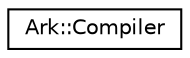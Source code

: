 digraph "Graphical Class Hierarchy"
{
 // INTERACTIVE_SVG=YES
 // LATEX_PDF_SIZE
  edge [fontname="Helvetica",fontsize="10",labelfontname="Helvetica",labelfontsize="10"];
  node [fontname="Helvetica",fontsize="10",shape=record];
  rankdir="LR";
  Node0 [label="Ark::Compiler",height=0.2,width=0.4,color="black", fillcolor="white", style="filled",URL="$d3/ddb/classArk_1_1Compiler.html",tooltip="The ArkScript bytecode compiler."];
}
